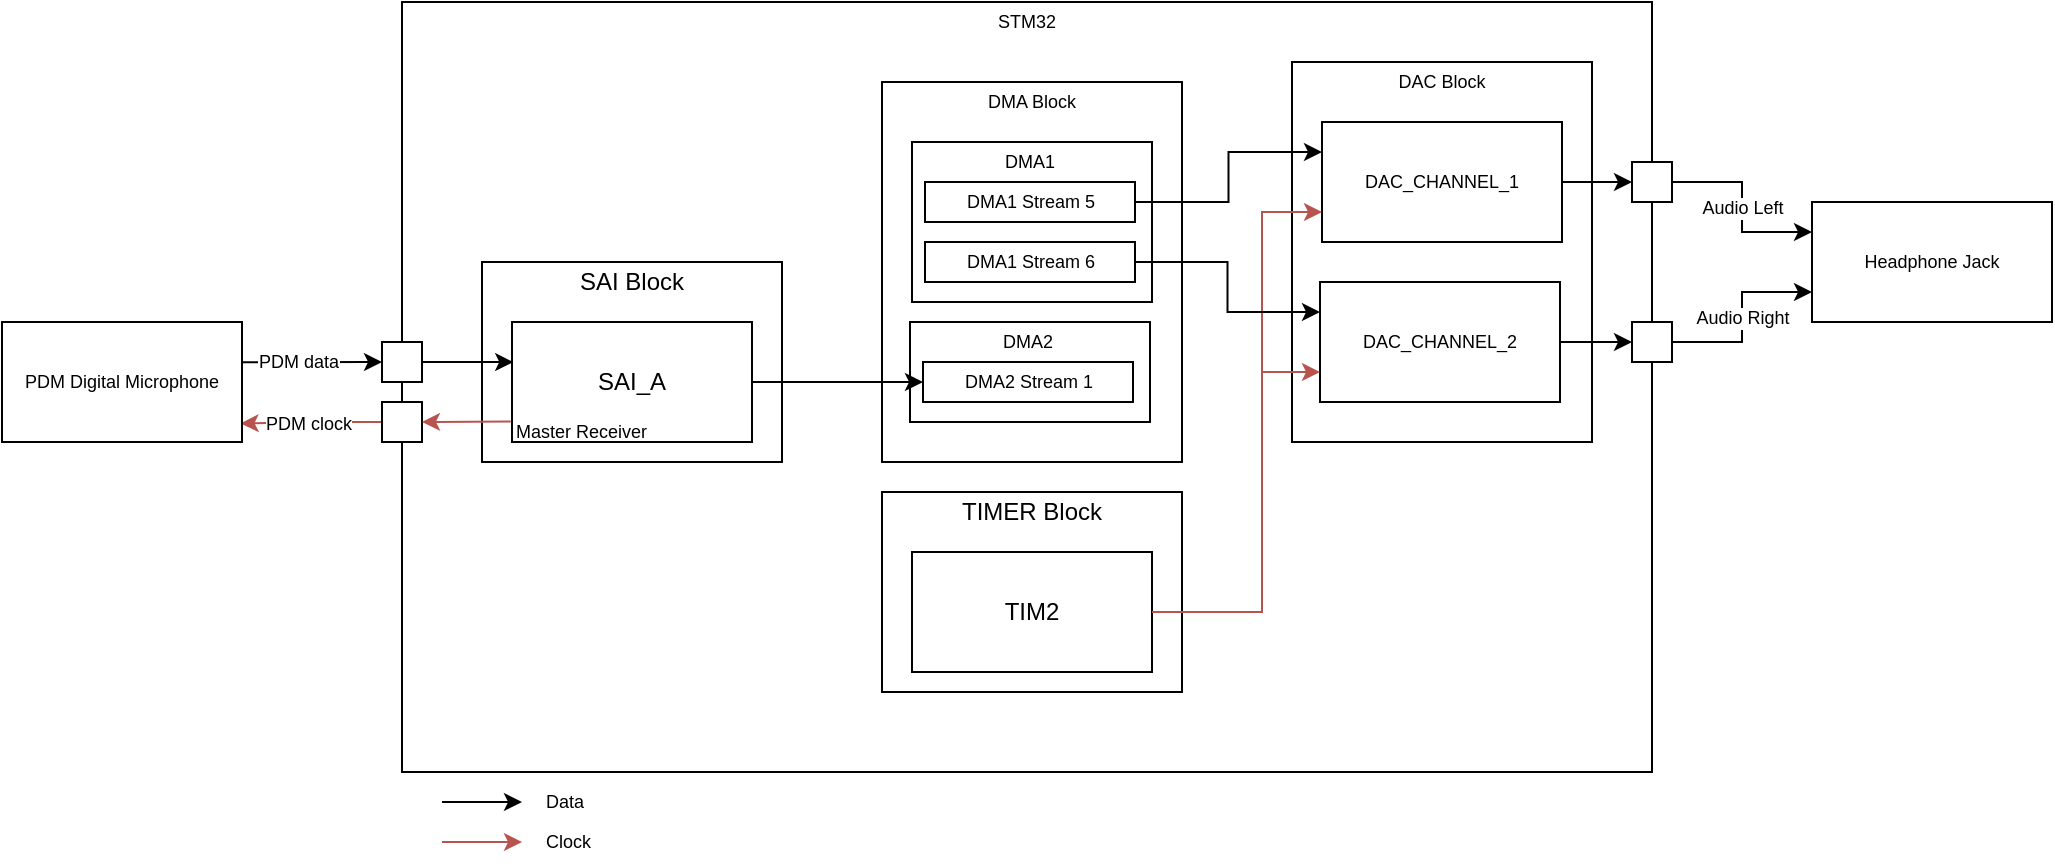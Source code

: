 <mxfile version="15.8.4" type="device"><diagram id="n3cpOeCFi9n5OG2FBl5h" name="Page-1"><mxGraphModel dx="1929" dy="865" grid="1" gridSize="5" guides="1" tooltips="1" connect="1" arrows="1" fold="1" page="1" pageScale="1" pageWidth="827" pageHeight="1169" math="0" shadow="0"><root><mxCell id="0"/><mxCell id="1" parent="0"/><mxCell id="2" value="" style="rounded=0;whiteSpace=wrap;html=1;fontSize=9;align=center;" parent="1" vertex="1"><mxGeometry x="80" y="480" width="625" height="385" as="geometry"/></mxCell><mxCell id="3" value="" style="group" parent="1" vertex="1" connectable="0"><mxGeometry x="120" y="610" width="150" height="100" as="geometry"/></mxCell><mxCell id="4" value="" style="rounded=0;whiteSpace=wrap;html=1;" parent="3" vertex="1"><mxGeometry width="150" height="100" as="geometry"/></mxCell><mxCell id="5" value="SAI Block" style="text;html=1;strokeColor=none;fillColor=none;align=center;verticalAlign=middle;whiteSpace=wrap;rounded=0;" parent="3" vertex="1"><mxGeometry width="150" height="20" as="geometry"/></mxCell><mxCell id="6" value="SAI_A" style="rounded=0;whiteSpace=wrap;html=1;" parent="3" vertex="1"><mxGeometry x="15" y="30" width="120" height="60" as="geometry"/></mxCell><mxCell id="7" value="Master Receiver" style="text;html=1;strokeColor=none;fillColor=none;align=left;verticalAlign=middle;whiteSpace=wrap;rounded=0;fontSize=9;" parent="3" vertex="1"><mxGeometry x="15" y="80" width="75" height="10" as="geometry"/></mxCell><mxCell id="8" value="" style="group" parent="1" vertex="1" connectable="0"><mxGeometry x="525" y="510" width="150" height="190" as="geometry"/></mxCell><mxCell id="9" value="" style="rounded=0;whiteSpace=wrap;html=1;fontSize=9;align=left;" parent="8" vertex="1"><mxGeometry width="150" height="190" as="geometry"/></mxCell><mxCell id="10" value="DAC_CHANNEL_1" style="rounded=0;whiteSpace=wrap;html=1;fontSize=9;align=center;" parent="8" vertex="1"><mxGeometry x="15" y="30" width="120" height="60" as="geometry"/></mxCell><mxCell id="11" value="DAC Block" style="text;html=1;strokeColor=none;fillColor=none;align=center;verticalAlign=middle;whiteSpace=wrap;rounded=0;fontSize=9;" parent="8" vertex="1"><mxGeometry width="150" height="20" as="geometry"/></mxCell><mxCell id="12" value="DAC_CHANNEL_2" style="rounded=0;whiteSpace=wrap;html=1;fontSize=9;align=center;" parent="8" vertex="1"><mxGeometry x="14" y="110" width="120" height="60" as="geometry"/></mxCell><mxCell id="13" value="" style="group" parent="1" vertex="1" connectable="0"><mxGeometry x="320" y="725" width="150" height="100" as="geometry"/></mxCell><mxCell id="14" value="" style="rounded=0;whiteSpace=wrap;html=1;" parent="13" vertex="1"><mxGeometry width="150" height="100" as="geometry"/></mxCell><mxCell id="15" value="TIMER Block" style="text;html=1;strokeColor=none;fillColor=none;align=center;verticalAlign=middle;whiteSpace=wrap;rounded=0;" parent="13" vertex="1"><mxGeometry width="150" height="20" as="geometry"/></mxCell><mxCell id="16" value="TIM2" style="rounded=0;whiteSpace=wrap;html=1;" parent="13" vertex="1"><mxGeometry x="15" y="30" width="120" height="60" as="geometry"/></mxCell><mxCell id="17" value="" style="group;align=center;" parent="1" vertex="1" connectable="0"><mxGeometry x="320" y="520" width="150" height="200" as="geometry"/></mxCell><mxCell id="18" value="" style="rounded=0;whiteSpace=wrap;html=1;fontSize=9;align=left;" parent="17" vertex="1"><mxGeometry width="150" height="190" as="geometry"/></mxCell><mxCell id="19" value="" style="rounded=0;whiteSpace=wrap;html=1;fontSize=9;align=center;" parent="17" vertex="1"><mxGeometry x="15" y="30" width="120" height="80" as="geometry"/></mxCell><mxCell id="20" value="DMA Block" style="text;html=1;strokeColor=none;fillColor=none;align=center;verticalAlign=middle;whiteSpace=wrap;rounded=0;fontSize=9;" parent="17" vertex="1"><mxGeometry width="150" height="20" as="geometry"/></mxCell><mxCell id="21" value="DMA1" style="text;html=1;strokeColor=none;fillColor=none;align=center;verticalAlign=middle;whiteSpace=wrap;rounded=0;fontSize=9;" parent="17" vertex="1"><mxGeometry x="16" y="30" width="116" height="20" as="geometry"/></mxCell><mxCell id="22" value="DMA1 Stream 5" style="rounded=0;whiteSpace=wrap;html=1;fontSize=9;align=center;" parent="17" vertex="1"><mxGeometry x="21.5" y="50" width="105" height="20" as="geometry"/></mxCell><mxCell id="23" value="DMA1 Stream 6" style="rounded=0;whiteSpace=wrap;html=1;fontSize=9;align=center;" parent="17" vertex="1"><mxGeometry x="21.5" y="80" width="105" height="20" as="geometry"/></mxCell><mxCell id="24" value="" style="rounded=0;whiteSpace=wrap;html=1;fontSize=9;align=center;" parent="17" vertex="1"><mxGeometry x="14" y="120" width="120" height="50" as="geometry"/></mxCell><mxCell id="25" value="DMA2" style="text;html=1;strokeColor=none;fillColor=none;align=center;verticalAlign=middle;whiteSpace=wrap;rounded=0;fontSize=9;" parent="17" vertex="1"><mxGeometry x="15" y="120" width="116" height="20" as="geometry"/></mxCell><mxCell id="26" value="DMA2 Stream 1" style="rounded=0;whiteSpace=wrap;html=1;fontSize=9;align=center;" parent="17" vertex="1"><mxGeometry x="20.5" y="140" width="105" height="20" as="geometry"/></mxCell><mxCell id="27" style="edgeStyle=orthogonalEdgeStyle;rounded=0;orthogonalLoop=1;jettySize=auto;html=1;exitX=1;exitY=0.5;exitDx=0;exitDy=0;entryX=0.005;entryY=0.334;entryDx=0;entryDy=0;entryPerimeter=0;fontSize=9;" parent="1" source="28" target="6" edge="1"><mxGeometry relative="1" as="geometry"/></mxCell><mxCell id="28" value="" style="rounded=0;whiteSpace=wrap;html=1;fontSize=9;align=center;" parent="1" vertex="1"><mxGeometry x="70" y="650" width="20" height="20" as="geometry"/></mxCell><mxCell id="29" style="edgeStyle=orthogonalEdgeStyle;rounded=0;orthogonalLoop=1;jettySize=auto;html=1;exitX=0;exitY=0.5;exitDx=0;exitDy=0;entryX=0.994;entryY=0.846;entryDx=0;entryDy=0;entryPerimeter=0;fontSize=9;fillColor=#f8cecc;strokeColor=#b85450;" parent="1" source="31" target="32" edge="1"><mxGeometry relative="1" as="geometry"/></mxCell><mxCell id="30" value="PDM clock" style="edgeLabel;html=1;align=center;verticalAlign=middle;resizable=0;points=[];fontSize=9;" parent="29" vertex="1" connectable="0"><mxGeometry x="0.076" relative="1" as="geometry"><mxPoint as="offset"/></mxGeometry></mxCell><mxCell id="31" value="" style="rounded=0;whiteSpace=wrap;html=1;fontSize=9;align=center;" parent="1" vertex="1"><mxGeometry x="70" y="680" width="20" height="20" as="geometry"/></mxCell><mxCell id="32" value="PDM Digital Microphone" style="rounded=0;whiteSpace=wrap;html=1;fontSize=9;align=center;" parent="1" vertex="1"><mxGeometry x="-120" y="640" width="120" height="60" as="geometry"/></mxCell><mxCell id="33" value="" style="endArrow=classic;html=1;fontSize=9;entryX=0;entryY=0.5;entryDx=0;entryDy=0;exitX=0.999;exitY=0.336;exitDx=0;exitDy=0;exitPerimeter=0;" parent="1" source="32" target="28" edge="1"><mxGeometry width="50" height="50" relative="1" as="geometry"><mxPoint x="30" y="650" as="sourcePoint"/><mxPoint x="70" y="570" as="targetPoint"/></mxGeometry></mxCell><mxCell id="34" value="PDM data" style="edgeLabel;html=1;align=center;verticalAlign=middle;resizable=0;points=[];fontSize=9;" parent="33" vertex="1" connectable="0"><mxGeometry x="-0.214" relative="1" as="geometry"><mxPoint as="offset"/></mxGeometry></mxCell><mxCell id="35" value="" style="endArrow=classic;html=1;fontSize=9;entryX=1;entryY=0.5;entryDx=0;entryDy=0;exitX=-0.005;exitY=0.829;exitDx=0;exitDy=0;exitPerimeter=0;fillColor=#f8cecc;strokeColor=#b85450;" parent="1" source="6" target="31" edge="1"><mxGeometry width="50" height="50" relative="1" as="geometry"><mxPoint x="60" y="730" as="sourcePoint"/><mxPoint x="60" y="720" as="targetPoint"/></mxGeometry></mxCell><mxCell id="36" style="edgeStyle=orthogonalEdgeStyle;rounded=0;orthogonalLoop=1;jettySize=auto;html=1;exitX=1;exitY=0.5;exitDx=0;exitDy=0;entryX=0;entryY=0.5;entryDx=0;entryDy=0;fontSize=9;" parent="1" source="6" target="26" edge="1"><mxGeometry relative="1" as="geometry"/></mxCell><mxCell id="37" style="edgeStyle=orthogonalEdgeStyle;rounded=0;orthogonalLoop=1;jettySize=auto;html=1;exitX=1;exitY=0.5;exitDx=0;exitDy=0;entryX=0;entryY=0.75;entryDx=0;entryDy=0;fontSize=9;fillColor=#f8cecc;strokeColor=#b85450;" parent="1" source="16" target="10" edge="1"><mxGeometry relative="1" as="geometry"><Array as="points"><mxPoint x="510" y="785"/><mxPoint x="510" y="585"/></Array></mxGeometry></mxCell><mxCell id="38" style="edgeStyle=orthogonalEdgeStyle;rounded=0;orthogonalLoop=1;jettySize=auto;html=1;exitX=1;exitY=0.5;exitDx=0;exitDy=0;entryX=0;entryY=0.75;entryDx=0;entryDy=0;fontSize=9;fillColor=#f8cecc;strokeColor=#b85450;" parent="1" source="16" target="12" edge="1"><mxGeometry relative="1" as="geometry"><Array as="points"><mxPoint x="510" y="785"/><mxPoint x="510" y="665"/></Array></mxGeometry></mxCell><mxCell id="39" value="Audio Left" style="edgeStyle=orthogonalEdgeStyle;rounded=0;orthogonalLoop=1;jettySize=auto;html=1;exitX=1;exitY=0.5;exitDx=0;exitDy=0;entryX=0;entryY=0.25;entryDx=0;entryDy=0;fontSize=9;" parent="1" source="40" target="46" edge="1"><mxGeometry relative="1" as="geometry"/></mxCell><mxCell id="40" value="" style="rounded=0;whiteSpace=wrap;html=1;fontSize=9;align=center;" parent="1" vertex="1"><mxGeometry x="695" y="560" width="20" height="20" as="geometry"/></mxCell><mxCell id="41" value="Audio Right" style="edgeStyle=orthogonalEdgeStyle;rounded=0;orthogonalLoop=1;jettySize=auto;html=1;exitX=1;exitY=0.5;exitDx=0;exitDy=0;entryX=0;entryY=0.75;entryDx=0;entryDy=0;fontSize=9;" parent="1" source="42" target="46" edge="1"><mxGeometry relative="1" as="geometry"/></mxCell><mxCell id="42" value="" style="rounded=0;whiteSpace=wrap;html=1;fontSize=9;align=center;" parent="1" vertex="1"><mxGeometry x="695" y="640" width="20" height="20" as="geometry"/></mxCell><mxCell id="43" style="edgeStyle=orthogonalEdgeStyle;rounded=0;orthogonalLoop=1;jettySize=auto;html=1;exitX=1;exitY=0.5;exitDx=0;exitDy=0;entryX=0;entryY=0.5;entryDx=0;entryDy=0;fontSize=9;" parent="1" source="12" target="42" edge="1"><mxGeometry relative="1" as="geometry"/></mxCell><mxCell id="44" style="edgeStyle=orthogonalEdgeStyle;rounded=0;orthogonalLoop=1;jettySize=auto;html=1;exitX=1;exitY=0.5;exitDx=0;exitDy=0;entryX=0;entryY=0.5;entryDx=0;entryDy=0;fontSize=9;" parent="1" source="10" target="40" edge="1"><mxGeometry relative="1" as="geometry"/></mxCell><mxCell id="45" value="STM32" style="text;html=1;strokeColor=none;fillColor=none;align=center;verticalAlign=middle;whiteSpace=wrap;rounded=0;fontSize=9;" parent="1" vertex="1"><mxGeometry x="80" y="480" width="625" height="20" as="geometry"/></mxCell><mxCell id="46" value="Headphone Jack" style="rounded=0;whiteSpace=wrap;html=1;fontSize=9;align=center;" parent="1" vertex="1"><mxGeometry x="785" y="580" width="120" height="60" as="geometry"/></mxCell><mxCell id="47" style="edgeStyle=orthogonalEdgeStyle;rounded=0;orthogonalLoop=1;jettySize=auto;html=1;exitX=1;exitY=0.5;exitDx=0;exitDy=0;fontSize=9;entryX=0;entryY=0.25;entryDx=0;entryDy=0;" parent="1" source="22" target="10" edge="1"><mxGeometry relative="1" as="geometry"/></mxCell><mxCell id="48" style="edgeStyle=orthogonalEdgeStyle;rounded=0;orthogonalLoop=1;jettySize=auto;html=1;exitX=1;exitY=0.5;exitDx=0;exitDy=0;entryX=0;entryY=0.25;entryDx=0;entryDy=0;fontSize=9;" parent="1" source="23" target="12" edge="1"><mxGeometry relative="1" as="geometry"/></mxCell><mxCell id="49" value="" style="endArrow=classic;html=1;fontSize=9;" parent="1" edge="1"><mxGeometry width="50" height="50" relative="1" as="geometry"><mxPoint x="100" y="880" as="sourcePoint"/><mxPoint x="140" y="880" as="targetPoint"/></mxGeometry></mxCell><mxCell id="50" value="Data" style="text;html=1;strokeColor=none;fillColor=none;align=left;verticalAlign=middle;whiteSpace=wrap;rounded=0;fontSize=9;" parent="1" vertex="1"><mxGeometry x="150" y="870" width="40" height="20" as="geometry"/></mxCell><mxCell id="51" value="" style="endArrow=classic;html=1;fontSize=9;fillColor=#f8cecc;strokeColor=#b85450;" parent="1" edge="1"><mxGeometry width="50" height="50" relative="1" as="geometry"><mxPoint x="100" y="900" as="sourcePoint"/><mxPoint x="140" y="900" as="targetPoint"/></mxGeometry></mxCell><mxCell id="52" value="Clock" style="text;html=1;strokeColor=none;fillColor=none;align=left;verticalAlign=middle;whiteSpace=wrap;rounded=0;fontSize=9;" parent="1" vertex="1"><mxGeometry x="150" y="890" width="40" height="20" as="geometry"/></mxCell></root></mxGraphModel></diagram></mxfile>